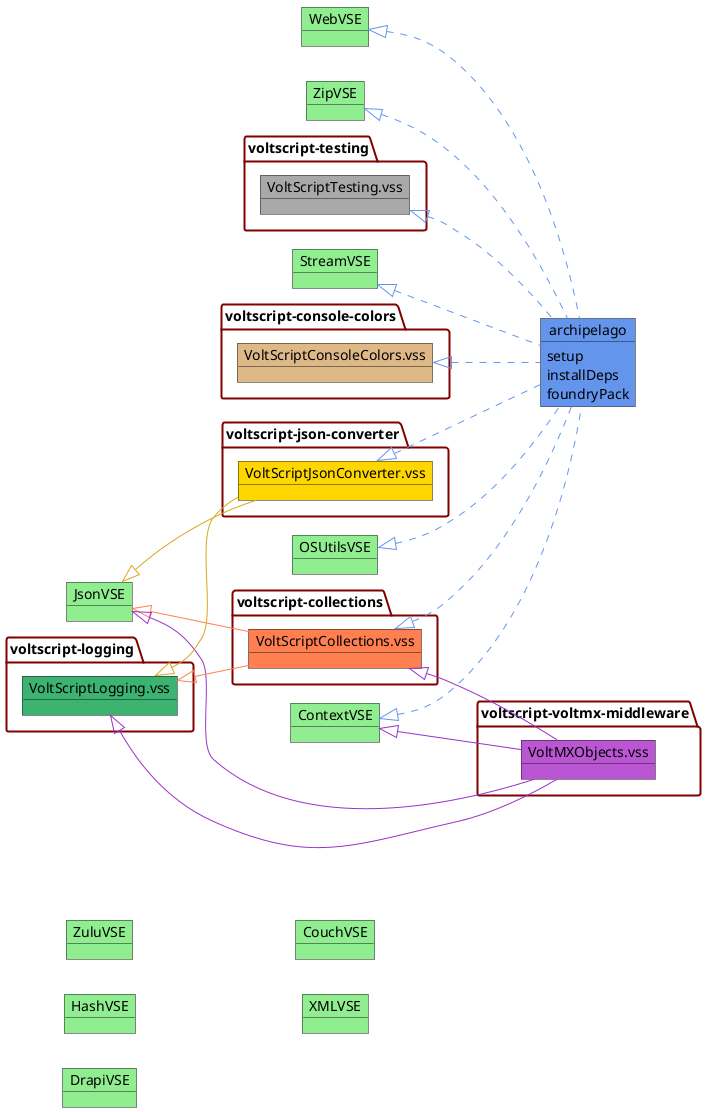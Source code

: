 @startuml
left to right direction
skinparam package {
  BorderColor Maroon
  BorderThickness 2
}
object archipelago #CornflowerBlue {
    setup
    installDeps
    foundryPack
}
package voltscript-collections {
    object "VoltScriptCollections.vss" as VoltScriptCollections #Coral
}
package voltscript-json-converter {
    object "VoltScriptJsonConverter.vss" as VoltScriptJsonConverter #Gold
}
package voltscript-testing {
    object "VoltScriptTesting.vss" as VoltScriptTesting #DarkGray
}
package voltscript-console-colors {
    object "VoltScriptConsoleColors.vss" as VoltScriptConsoleColors #BurlyWood
}
package voltscript-voltmx-middleware {
    object "VoltMXObjects.vss" as VoltMXObjects #MediumOrchid
}
package voltscript-logging {
    object "VoltScriptLogging.vss" as VoltScriptLogging #MediumSeaGreen
}
object JsonVSE #LightGreen
object StreamVSE #LightGreen
object ZipVSE #LightGreen
object OSUtilsVSE #LightGreen
object WebVSE #LightGreen
object ZuluVSE #LightGreen
object HashVSE #LightGreen
object DrapiVSE #LightGreen
object CouchVSE #LightGreen
object XMLVSE #LightGreen
object ContextVSE #LightGreen
VoltScriptCollections <|.. archipelago #CornflowerBlue
VoltScriptJsonConverter <|.. archipelago #CornflowerBlue
VoltScriptTesting <|.. archipelago #CornflowerBlue
VoltScriptConsoleColors <|.. archipelago #CornflowerBlue
ContextVSE <|.. archipelago #CornflowerBlue
OSUtilsVSE <|.. archipelago #CornflowerBlue
StreamVSE <|.. archipelago #CornflowerBlue
WebVSE <|.. archipelago #CornflowerBlue
ZipVSE <|.. archipelago #CornflowerBlue
JsonVSE <|-- VoltScriptCollections #Coral
JsonVSE <|-- VoltScriptJsonConverter #GoldenRod
VoltScriptCollections <|-- VoltMXObjects #DarkOrchid
JsonVSE <|-- VoltMXObjects #DarkOrchid
ContextVSE <|-- VoltMXObjects #DarkOrchid
VoltScriptLogging <|-- VoltScriptJsonConverter #GoldenRod
VoltScriptLogging <|-- VoltScriptCollections #Coral
VoltScriptLogging <|-- VoltMXObjects #DarkOrchid
@enduml